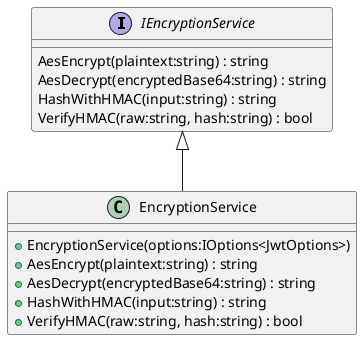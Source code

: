 @startuml
interface IEncryptionService {
    AesEncrypt(plaintext:string) : string
    AesDecrypt(encryptedBase64:string) : string
    HashWithHMAC(input:string) : string
    VerifyHMAC(raw:string, hash:string) : bool
}
class EncryptionService {
    + EncryptionService(options:IOptions<JwtOptions>)
    + AesEncrypt(plaintext:string) : string
    + AesDecrypt(encryptedBase64:string) : string
    + HashWithHMAC(input:string) : string
    + VerifyHMAC(raw:string, hash:string) : bool
}
IEncryptionService <|-- EncryptionService
@enduml
